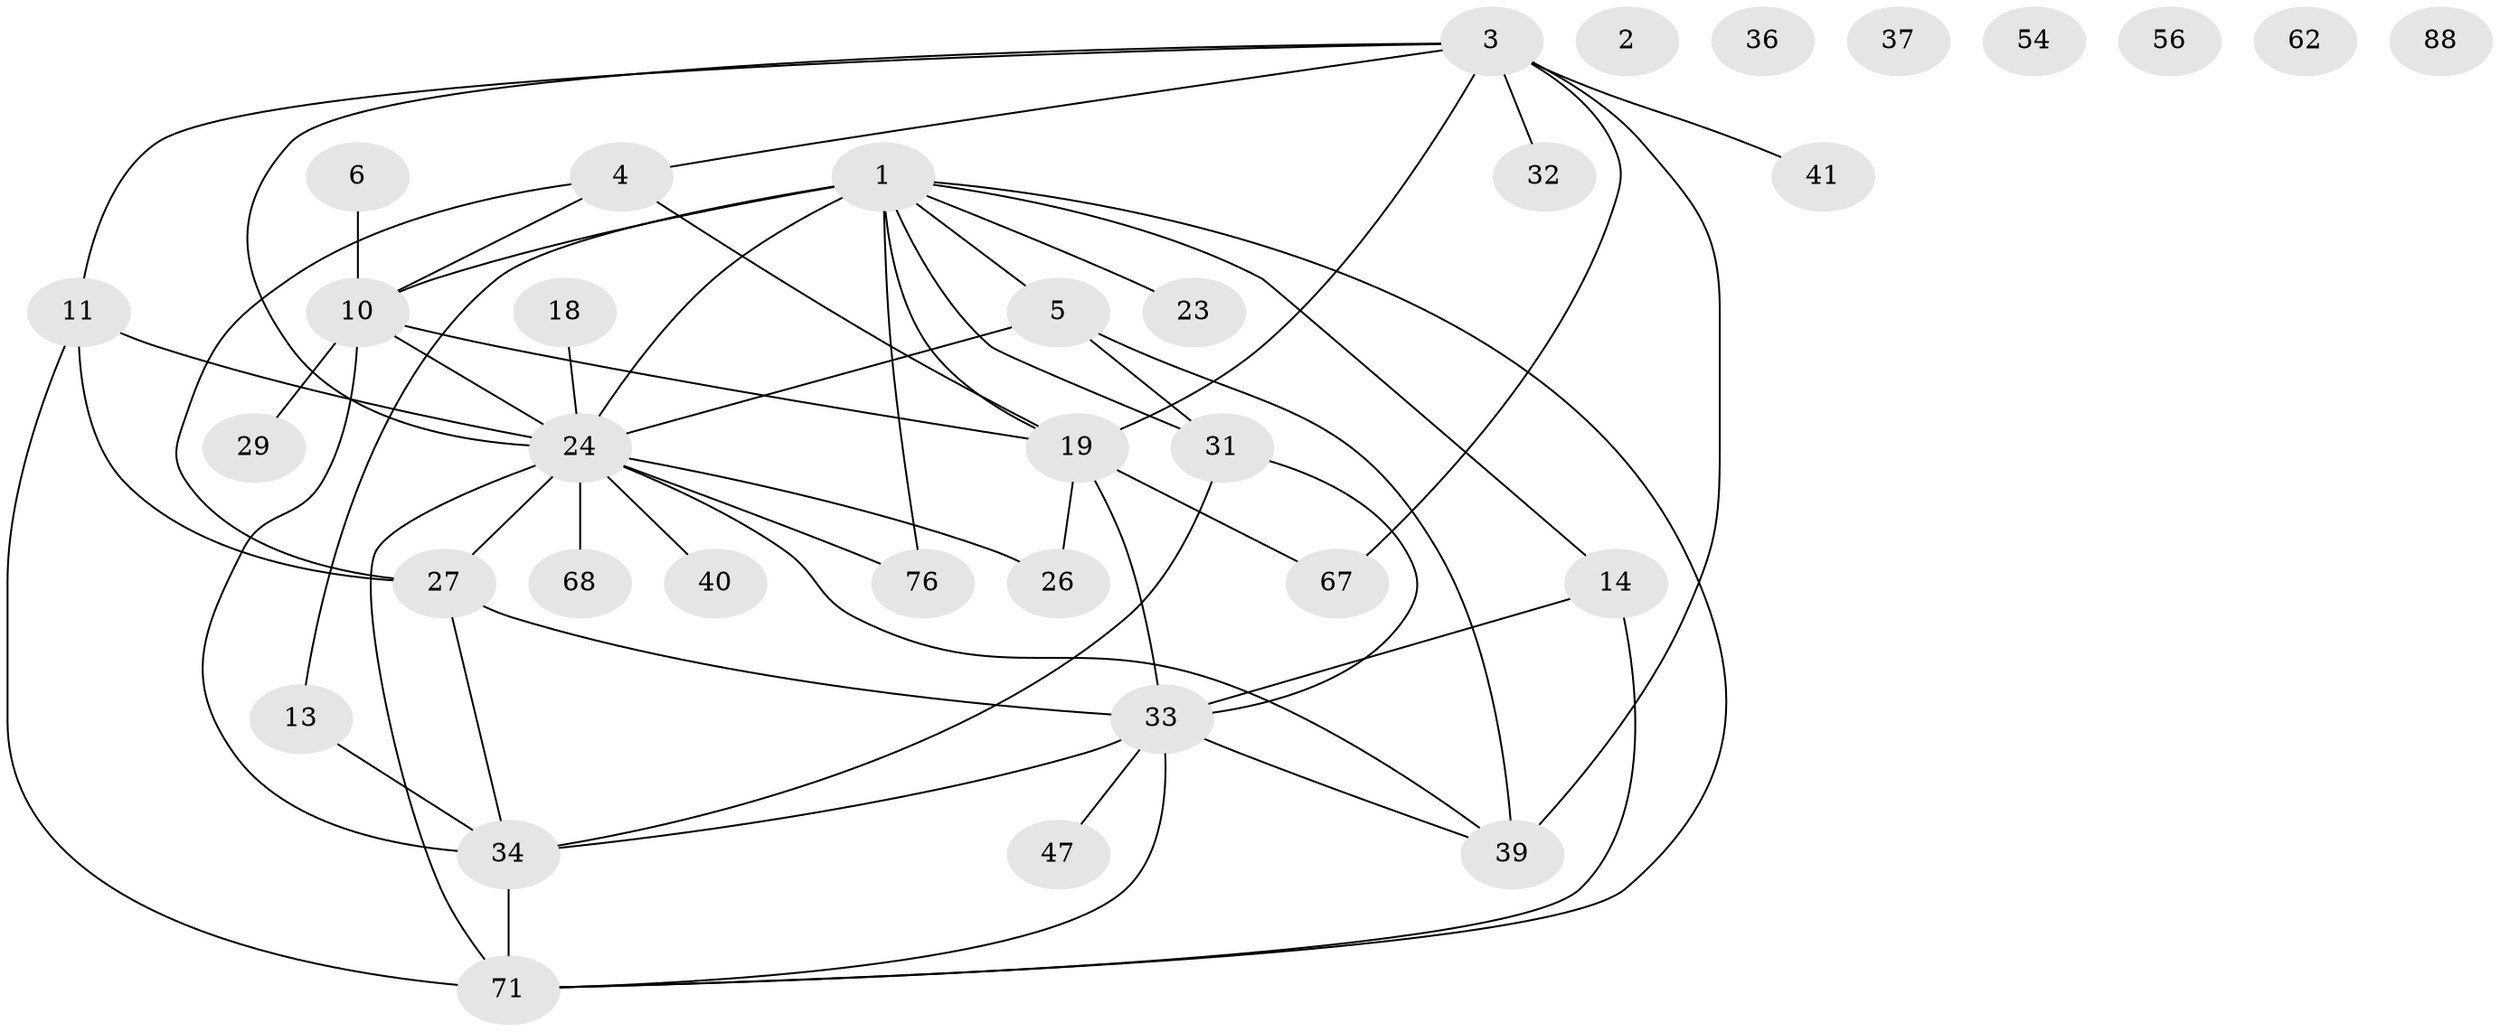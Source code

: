 // original degree distribution, {5: 0.10752688172043011, 0: 0.06451612903225806, 4: 0.17204301075268819, 3: 0.21505376344086022, 1: 0.21505376344086022, 2: 0.1935483870967742, 6: 0.03225806451612903}
// Generated by graph-tools (version 1.1) at 2025/16/03/04/25 18:16:43]
// undirected, 35 vertices, 55 edges
graph export_dot {
graph [start="1"]
  node [color=gray90,style=filled];
  1 [super="+12+53+7"];
  2;
  3 [super="+8+52+46"];
  4 [super="+44+22"];
  5;
  6;
  10 [super="+20+15"];
  11 [super="+64+28"];
  13 [super="+51"];
  14 [super="+21"];
  18 [super="+66+55"];
  19 [super="+25+65+85"];
  23 [super="+30"];
  24 [super="+72+79+50"];
  26;
  27 [super="+38"];
  29 [super="+35"];
  31 [super="+57+45+91"];
  32;
  33 [super="+60+82"];
  34 [super="+48"];
  36;
  37;
  39 [super="+42"];
  40;
  41;
  47;
  54;
  56 [super="+81"];
  62;
  67;
  68;
  71 [super="+74"];
  76;
  88;
  1 -- 31;
  1 -- 76;
  1 -- 13;
  1 -- 24 [weight=3];
  1 -- 10;
  1 -- 14;
  1 -- 19;
  1 -- 23;
  1 -- 5 [weight=2];
  1 -- 71;
  3 -- 32;
  3 -- 24;
  3 -- 19 [weight=2];
  3 -- 67;
  3 -- 39 [weight=2];
  3 -- 41;
  3 -- 4;
  3 -- 11;
  4 -- 19;
  4 -- 27;
  4 -- 10;
  5 -- 31;
  5 -- 24;
  5 -- 39;
  6 -- 10;
  10 -- 34 [weight=2];
  10 -- 19;
  10 -- 24;
  10 -- 29;
  11 -- 24;
  11 -- 27;
  11 -- 71;
  13 -- 34;
  14 -- 33;
  14 -- 71;
  18 -- 24;
  19 -- 33;
  19 -- 26;
  19 -- 67;
  24 -- 68 [weight=3];
  24 -- 76;
  24 -- 27;
  24 -- 39;
  24 -- 26;
  24 -- 71;
  24 -- 40;
  27 -- 33;
  27 -- 34;
  31 -- 34;
  31 -- 33;
  33 -- 47;
  33 -- 34;
  33 -- 71;
  33 -- 39;
  34 -- 71 [weight=2];
}
